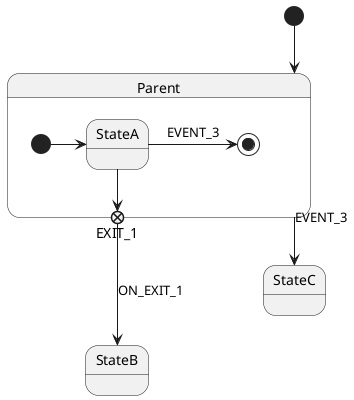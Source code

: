 @startuml

[*] --> Parent

state StateB

state Parent {
    [*] -> StateA

    state EXIT_1 <<exitPoint>>
    StateA -> EXIT_1: EVENT_2
    StateA -> [*]: EVENT_3

    EXIT_1 --> StateB: ON_EXIT_1
}

Parent --> StateC: EVENT_3


@enduml